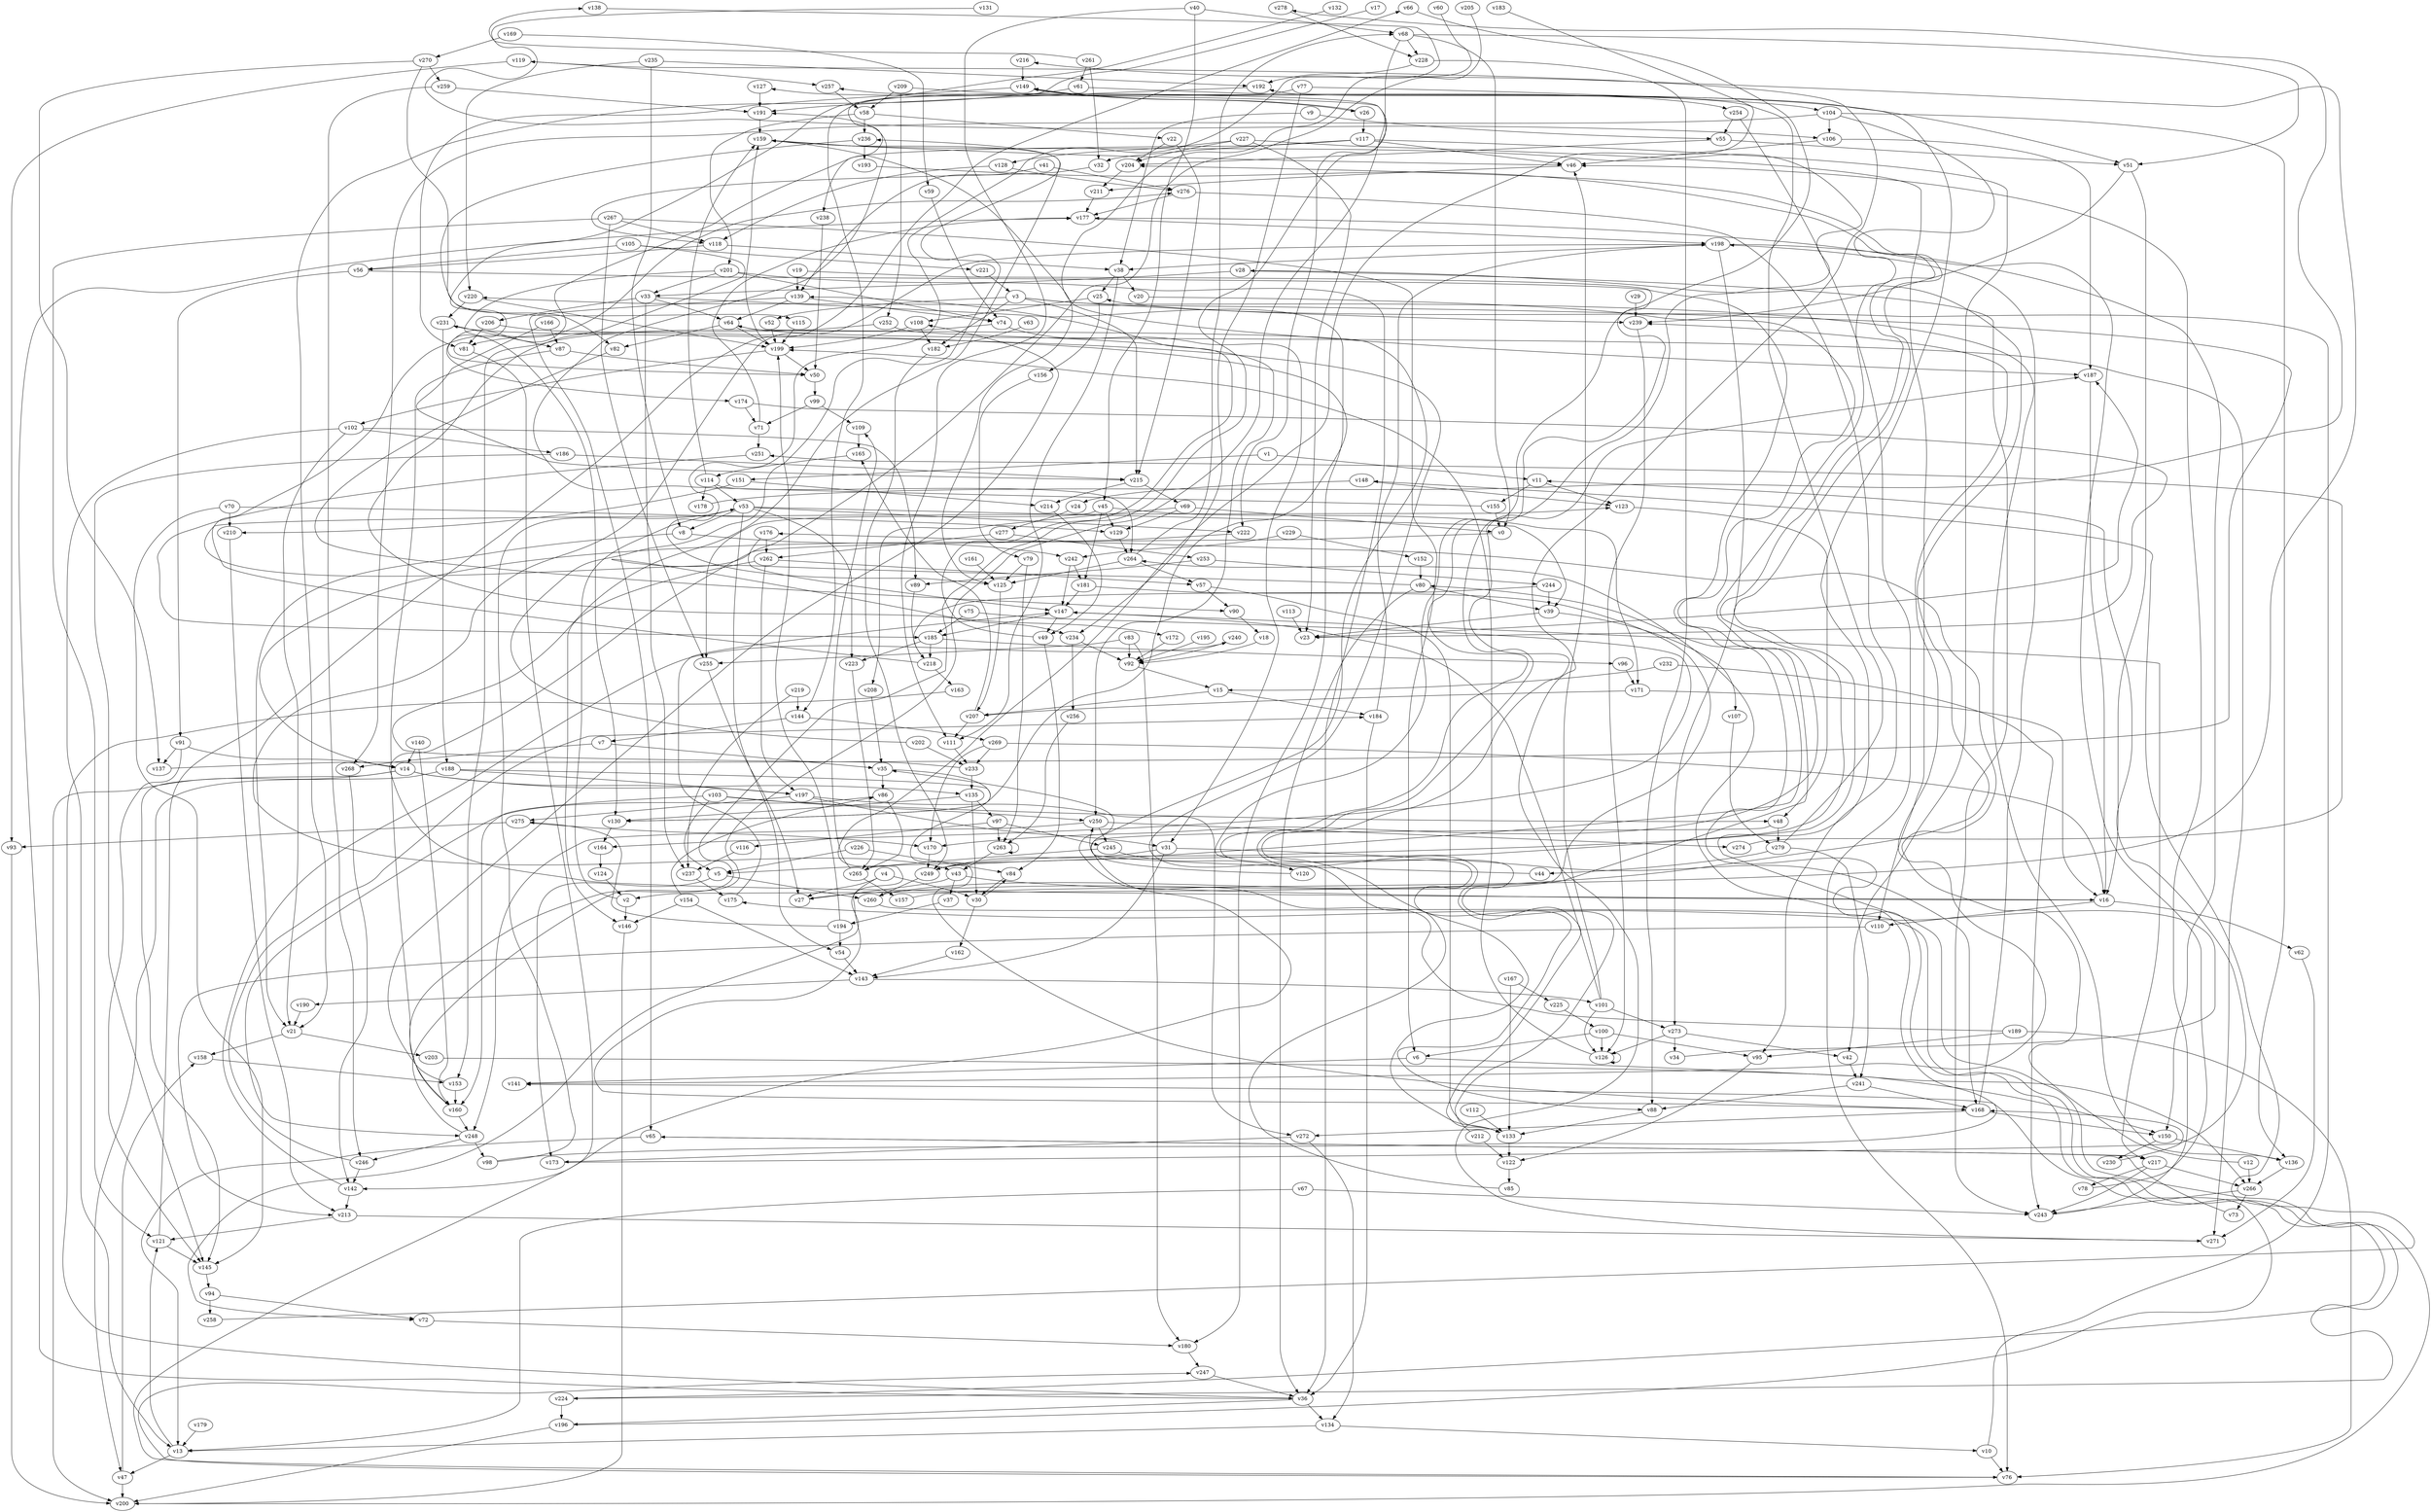 // Benchmark game 413 - 280 vertices
// time_bound: 121
// targets: v6
digraph G {
    v0 [name="v0", player=0];
    v1 [name="v1", player=1];
    v2 [name="v2", player=0];
    v3 [name="v3", player=1];
    v4 [name="v4", player=0];
    v5 [name="v5", player=0];
    v6 [name="v6", player=0, target=1];
    v7 [name="v7", player=0];
    v8 [name="v8", player=1];
    v9 [name="v9", player=0];
    v10 [name="v10", player=0];
    v11 [name="v11", player=1];
    v12 [name="v12", player=1];
    v13 [name="v13", player=1];
    v14 [name="v14", player=1];
    v15 [name="v15", player=1];
    v16 [name="v16", player=0];
    v17 [name="v17", player=1];
    v18 [name="v18", player=1];
    v19 [name="v19", player=1];
    v20 [name="v20", player=1];
    v21 [name="v21", player=1];
    v22 [name="v22", player=0];
    v23 [name="v23", player=0];
    v24 [name="v24", player=0];
    v25 [name="v25", player=1];
    v26 [name="v26", player=1];
    v27 [name="v27", player=1];
    v28 [name="v28", player=0];
    v29 [name="v29", player=0];
    v30 [name="v30", player=1];
    v31 [name="v31", player=0];
    v32 [name="v32", player=1];
    v33 [name="v33", player=1];
    v34 [name="v34", player=0];
    v35 [name="v35", player=1];
    v36 [name="v36", player=0];
    v37 [name="v37", player=0];
    v38 [name="v38", player=1];
    v39 [name="v39", player=0];
    v40 [name="v40", player=1];
    v41 [name="v41", player=1];
    v42 [name="v42", player=1];
    v43 [name="v43", player=1];
    v44 [name="v44", player=0];
    v45 [name="v45", player=1];
    v46 [name="v46", player=0];
    v47 [name="v47", player=1];
    v48 [name="v48", player=0];
    v49 [name="v49", player=0];
    v50 [name="v50", player=1];
    v51 [name="v51", player=1];
    v52 [name="v52", player=0];
    v53 [name="v53", player=1];
    v54 [name="v54", player=1];
    v55 [name="v55", player=1];
    v56 [name="v56", player=1];
    v57 [name="v57", player=0];
    v58 [name="v58", player=1];
    v59 [name="v59", player=1];
    v60 [name="v60", player=0];
    v61 [name="v61", player=1];
    v62 [name="v62", player=0];
    v63 [name="v63", player=1];
    v64 [name="v64", player=1];
    v65 [name="v65", player=0];
    v66 [name="v66", player=1];
    v67 [name="v67", player=0];
    v68 [name="v68", player=1];
    v69 [name="v69", player=0];
    v70 [name="v70", player=1];
    v71 [name="v71", player=0];
    v72 [name="v72", player=1];
    v73 [name="v73", player=0];
    v74 [name="v74", player=0];
    v75 [name="v75", player=0];
    v76 [name="v76", player=0];
    v77 [name="v77", player=1];
    v78 [name="v78", player=0];
    v79 [name="v79", player=0];
    v80 [name="v80", player=0];
    v81 [name="v81", player=0];
    v82 [name="v82", player=1];
    v83 [name="v83", player=1];
    v84 [name="v84", player=0];
    v85 [name="v85", player=0];
    v86 [name="v86", player=0];
    v87 [name="v87", player=1];
    v88 [name="v88", player=1];
    v89 [name="v89", player=1];
    v90 [name="v90", player=0];
    v91 [name="v91", player=1];
    v92 [name="v92", player=1];
    v93 [name="v93", player=1];
    v94 [name="v94", player=1];
    v95 [name="v95", player=1];
    v96 [name="v96", player=1];
    v97 [name="v97", player=1];
    v98 [name="v98", player=1];
    v99 [name="v99", player=1];
    v100 [name="v100", player=0];
    v101 [name="v101", player=1];
    v102 [name="v102", player=1];
    v103 [name="v103", player=1];
    v104 [name="v104", player=0];
    v105 [name="v105", player=1];
    v106 [name="v106", player=1];
    v107 [name="v107", player=0];
    v108 [name="v108", player=0];
    v109 [name="v109", player=1];
    v110 [name="v110", player=0];
    v111 [name="v111", player=0];
    v112 [name="v112", player=1];
    v113 [name="v113", player=0];
    v114 [name="v114", player=0];
    v115 [name="v115", player=1];
    v116 [name="v116", player=1];
    v117 [name="v117", player=1];
    v118 [name="v118", player=0];
    v119 [name="v119", player=0];
    v120 [name="v120", player=0];
    v121 [name="v121", player=0];
    v122 [name="v122", player=0];
    v123 [name="v123", player=0];
    v124 [name="v124", player=0];
    v125 [name="v125", player=0];
    v126 [name="v126", player=1];
    v127 [name="v127", player=1];
    v128 [name="v128", player=0];
    v129 [name="v129", player=0];
    v130 [name="v130", player=0];
    v131 [name="v131", player=1];
    v132 [name="v132", player=0];
    v133 [name="v133", player=1];
    v134 [name="v134", player=0];
    v135 [name="v135", player=0];
    v136 [name="v136", player=1];
    v137 [name="v137", player=1];
    v138 [name="v138", player=0];
    v139 [name="v139", player=0];
    v140 [name="v140", player=0];
    v141 [name="v141", player=0];
    v142 [name="v142", player=0];
    v143 [name="v143", player=1];
    v144 [name="v144", player=0];
    v145 [name="v145", player=0];
    v146 [name="v146", player=1];
    v147 [name="v147", player=1];
    v148 [name="v148", player=0];
    v149 [name="v149", player=0];
    v150 [name="v150", player=1];
    v151 [name="v151", player=0];
    v152 [name="v152", player=0];
    v153 [name="v153", player=0];
    v154 [name="v154", player=1];
    v155 [name="v155", player=1];
    v156 [name="v156", player=1];
    v157 [name="v157", player=0];
    v158 [name="v158", player=1];
    v159 [name="v159", player=1];
    v160 [name="v160", player=1];
    v161 [name="v161", player=1];
    v162 [name="v162", player=1];
    v163 [name="v163", player=1];
    v164 [name="v164", player=0];
    v165 [name="v165", player=1];
    v166 [name="v166", player=1];
    v167 [name="v167", player=0];
    v168 [name="v168", player=0];
    v169 [name="v169", player=1];
    v170 [name="v170", player=0];
    v171 [name="v171", player=0];
    v172 [name="v172", player=0];
    v173 [name="v173", player=0];
    v174 [name="v174", player=1];
    v175 [name="v175", player=1];
    v176 [name="v176", player=1];
    v177 [name="v177", player=0];
    v178 [name="v178", player=1];
    v179 [name="v179", player=0];
    v180 [name="v180", player=0];
    v181 [name="v181", player=1];
    v182 [name="v182", player=0];
    v183 [name="v183", player=1];
    v184 [name="v184", player=1];
    v185 [name="v185", player=1];
    v186 [name="v186", player=1];
    v187 [name="v187", player=1];
    v188 [name="v188", player=0];
    v189 [name="v189", player=0];
    v190 [name="v190", player=1];
    v191 [name="v191", player=0];
    v192 [name="v192", player=1];
    v193 [name="v193", player=1];
    v194 [name="v194", player=1];
    v195 [name="v195", player=0];
    v196 [name="v196", player=0];
    v197 [name="v197", player=1];
    v198 [name="v198", player=0];
    v199 [name="v199", player=1];
    v200 [name="v200", player=0];
    v201 [name="v201", player=1];
    v202 [name="v202", player=1];
    v203 [name="v203", player=1];
    v204 [name="v204", player=1];
    v205 [name="v205", player=0];
    v206 [name="v206", player=1];
    v207 [name="v207", player=0];
    v208 [name="v208", player=1];
    v209 [name="v209", player=0];
    v210 [name="v210", player=0];
    v211 [name="v211", player=1];
    v212 [name="v212", player=1];
    v213 [name="v213", player=0];
    v214 [name="v214", player=1];
    v215 [name="v215", player=1];
    v216 [name="v216", player=1];
    v217 [name="v217", player=0];
    v218 [name="v218", player=0];
    v219 [name="v219", player=1];
    v220 [name="v220", player=1];
    v221 [name="v221", player=0];
    v222 [name="v222", player=1];
    v223 [name="v223", player=0];
    v224 [name="v224", player=1];
    v225 [name="v225", player=0];
    v226 [name="v226", player=0];
    v227 [name="v227", player=0];
    v228 [name="v228", player=1];
    v229 [name="v229", player=0];
    v230 [name="v230", player=1];
    v231 [name="v231", player=1];
    v232 [name="v232", player=0];
    v233 [name="v233", player=1];
    v234 [name="v234", player=0];
    v235 [name="v235", player=1];
    v236 [name="v236", player=0];
    v237 [name="v237", player=0];
    v238 [name="v238", player=0];
    v239 [name="v239", player=1];
    v240 [name="v240", player=0];
    v241 [name="v241", player=1];
    v242 [name="v242", player=0];
    v243 [name="v243", player=0];
    v244 [name="v244", player=1];
    v245 [name="v245", player=0];
    v246 [name="v246", player=1];
    v247 [name="v247", player=1];
    v248 [name="v248", player=1];
    v249 [name="v249", player=0];
    v250 [name="v250", player=1];
    v251 [name="v251", player=1];
    v252 [name="v252", player=1];
    v253 [name="v253", player=0];
    v254 [name="v254", player=1];
    v255 [name="v255", player=0];
    v256 [name="v256", player=0];
    v257 [name="v257", player=0];
    v258 [name="v258", player=0];
    v259 [name="v259", player=0];
    v260 [name="v260", player=0];
    v261 [name="v261", player=1];
    v262 [name="v262", player=0];
    v263 [name="v263", player=1];
    v264 [name="v264", player=0];
    v265 [name="v265", player=0];
    v266 [name="v266", player=1];
    v267 [name="v267", player=0];
    v268 [name="v268", player=0];
    v269 [name="v269", player=0];
    v270 [name="v270", player=1];
    v271 [name="v271", player=0];
    v272 [name="v272", player=1];
    v273 [name="v273", player=1];
    v274 [name="v274", player=0];
    v275 [name="v275", player=1];
    v276 [name="v276", player=0];
    v277 [name="v277", player=1];
    v278 [name="v278", player=0];
    v279 [name="v279", player=0];

    v0 -> v234 [constraint="t >= 5"];
    v1 -> v11;
    v2 -> v146;
    v3 -> v136 [constraint="t mod 4 == 2"];
    v4 -> v168 [constraint="t >= 2"];
    v5 -> v173;
    v6 -> v141;
    v7 -> v35;
    v8 -> v21;
    v9 -> v38;
    v10 -> v76;
    v11 -> v155;
    v12 -> v176 [constraint="t mod 3 == 0"];
    v13 -> v47;
    v14 -> v197;
    v15 -> v207;
    v16 -> v110;
    v17 -> v174 [constraint="t < 13"];
    v18 -> v92;
    v19 -> v88 [constraint="t >= 5"];
    v20 -> v260 [constraint="t < 8"];
    v21 -> v158;
    v22 -> v204;
    v23 -> v187 [constraint="t < 10"];
    v24 -> v277;
    v25 -> v108;
    v26 -> v149 [constraint="t >= 4"];
    v27 -> v28 [constraint="t mod 4 == 0"];
    v28 -> v243;
    v29 -> v239;
    v30 -> v162;
    v31 -> v143;
    v32 -> v118 [constraint="t mod 4 == 0"];
    v33 -> v64;
    v34 -> v175 [constraint="t < 6"];
    v35 -> v130 [constraint="t >= 5"];
    v36 -> v177 [constraint="t mod 3 == 1"];
    v37 -> v194;
    v38 -> v111;
    v39 -> v107;
    v40 -> v68;
    v41 -> v139;
    v42 -> v241;
    v43 -> v27;
    v44 -> v250 [constraint="t >= 3"];
    v45 -> v181;
    v46 -> v211;
    v47 -> v158;
    v48 -> v76 [constraint="t mod 4 == 3"];
    v49 -> v139 [constraint="t mod 4 == 0"];
    v50 -> v99;
    v51 -> v239 [constraint="t >= 3"];
    v52 -> v199;
    v53 -> v8;
    v54 -> v143;
    v55 -> v204;
    v56 -> v5 [constraint="t mod 2 == 0"];
    v57 -> v133;
    v58 -> v236;
    v59 -> v74;
    v60 -> v187 [constraint="t >= 1"];
    v61 -> v254;
    v62 -> v271;
    v63 -> v182;
    v64 -> v82;
    v65 -> v217;
    v66 -> v133 [constraint="t mod 5 == 2"];
    v67 -> v243;
    v68 -> v228;
    v69 -> v129;
    v70 -> v129;
    v71 -> v177;
    v72 -> v180;
    v73 -> v65 [constraint="t < 15"];
    v74 -> v31;
    v75 -> v164 [constraint="t mod 2 == 1"];
    v76 -> v247 [constraint="t < 10"];
    v77 -> v144;
    v78 -> v177 [constraint="t < 9"];
    v79 -> v125;
    v80 -> v123 [constraint="t < 5"];
    v81 -> v142;
    v82 -> v90 [constraint="t >= 4"];
    v83 -> v255;
    v84 -> v30;
    v85 -> v231 [constraint="t >= 1"];
    v86 -> v248 [constraint="t < 10"];
    v87 -> v50;
    v88 -> v133;
    v89 -> v218;
    v90 -> v18;
    v91 -> v137;
    v92 -> v15;
    v93 -> v200;
    v94 -> v258;
    v95 -> v122;
    v96 -> v171;
    v97 -> v245;
    v98 -> v141 [constraint="t >= 5"];
    v99 -> v109;
    v100 -> v126;
    v101 -> v273;
    v102 -> v186;
    v103 -> v48;
    v104 -> v170 [constraint="t >= 5"];
    v105 -> v172 [constraint="t < 10"];
    v106 -> v46;
    v107 -> v279;
    v108 -> v182;
    v109 -> v165;
    v110 -> v213 [constraint="t >= 5"];
    v111 -> v233;
    v112 -> v133;
    v113 -> v23;
    v114 -> v178;
    v115 -> v199;
    v116 -> v237;
    v117 -> v46;
    v118 -> v56;
    v119 -> v257;
    v120 -> v64 [constraint="t >= 5"];
    v121 -> v66 [constraint="t < 12"];
    v122 -> v85;
    v123 -> v48;
    v124 -> v2;
    v125 -> v207;
    v126 -> v126;
    v127 -> v191;
    v128 -> v276;
    v129 -> v264;
    v130 -> v164;
    v131 -> v106 [constraint="t mod 4 == 3"];
    v132 -> v50 [constraint="t mod 5 == 1"];
    v133 -> v159 [constraint="t < 14"];
    v134 -> v13;
    v135 -> v130;
    v136 -> v266;
    v137 -> v220 [constraint="t >= 1"];
    v138 -> v125 [constraint="t mod 4 == 1"];
    v139 -> v65;
    v140 -> v14;
    v141 -> v239 [constraint="t < 9"];
    v142 -> v240 [constraint="t < 5"];
    v143 -> v101;
    v144 -> v7;
    v145 -> v94;
    v146 -> v200;
    v147 -> v49;
    v148 -> v24;
    v149 -> v26;
    v150 -> v230;
    v151 -> v214;
    v152 -> v80;
    v153 -> v108 [constraint="t >= 2"];
    v154 -> v86 [constraint="t mod 4 == 0"];
    v155 -> v191 [constraint="t mod 2 == 1"];
    v156 -> v79;
    v157 -> v216 [constraint="t < 9"];
    v158 -> v153;
    v159 -> v125;
    v160 -> v149 [constraint="t >= 4"];
    v161 -> v125;
    v162 -> v143;
    v163 -> v36 [constraint="t >= 5"];
    v164 -> v124;
    v165 -> v114;
    v166 -> v215 [constraint="t >= 4"];
    v167 -> v133;
    v168 -> v272;
    v169 -> v59;
    v170 -> v249;
    v171 -> v16;
    v172 -> v92;
    v173 -> v11 [constraint="t >= 4"];
    v174 -> v23 [constraint="t mod 4 == 2"];
    v175 -> v147;
    v176 -> v147 [constraint="t mod 2 == 0"];
    v177 -> v198;
    v178 -> v278 [constraint="t >= 5"];
    v179 -> v13;
    v180 -> v247;
    v181 -> v2 [constraint="t < 12"];
    v182 -> v249;
    v183 -> v72 [constraint="t mod 2 == 0"];
    v184 -> v36;
    v185 -> v96;
    v186 -> v145;
    v187 -> v16;
    v188 -> v130 [constraint="t < 13"];
    v189 -> v35 [constraint="t < 7"];
    v190 -> v21;
    v191 -> v159;
    v192 -> v191;
    v193 -> v249 [constraint="t mod 2 == 1"];
    v194 -> v275 [constraint="t < 10"];
    v195 -> v92;
    v196 -> v264 [constraint="t < 5"];
    v197 -> v31 [constraint="t < 13"];
    v198 -> v43 [constraint="t >= 5"];
    v199 -> v50;
    v200 -> v127 [constraint="t < 10"];
    v201 -> v33;
    v202 -> v236 [constraint="t mod 4 == 1"];
    v203 -> v266 [constraint="t >= 2"];
    v204 -> v211;
    v205 -> v16 [constraint="t < 5"];
    v206 -> v168 [constraint="t mod 5 == 0"];
    v207 -> v111;
    v208 -> v35;
    v209 -> v252;
    v210 -> v213;
    v211 -> v177;
    v212 -> v187 [constraint="t mod 5 == 3"];
    v213 -> v271;
    v214 -> v49;
    v215 -> v214;
    v216 -> v149;
    v217 -> v243;
    v218 -> v276 [constraint="t < 6"];
    v219 -> v144;
    v220 -> v231;
    v221 -> v3;
    v222 -> v14 [constraint="t >= 3"];
    v223 -> v265;
    v224 -> v80 [constraint="t >= 4"];
    v225 -> v100;
    v226 -> v84;
    v227 -> v128;
    v228 -> v192;
    v229 -> v242;
    v230 -> v168 [constraint="t >= 4"];
    v231 -> v87;
    v232 -> v15;
    v233 -> v159 [constraint="t mod 2 == 1"];
    v234 -> v256;
    v235 -> v220;
    v236 -> v115 [constraint="t >= 3"];
    v237 -> v175;
    v238 -> v50;
    v239 -> v126;
    v240 -> v92;
    v241 -> v88;
    v242 -> v147;
    v243 -> v46;
    v244 -> v218 [constraint="t mod 4 == 0"];
    v245 -> v265;
    v246 -> v184 [constraint="t mod 4 == 0"];
    v247 -> v36;
    v248 -> v257 [constraint="t < 12"];
    v249 -> v204 [constraint="t < 12"];
    v250 -> v245;
    v251 -> v185 [constraint="t mod 4 == 3"];
    v252 -> v250;
    v253 -> v89;
    v254 -> v76;
    v255 -> v27;
    v256 -> v263;
    v257 -> v58;
    v258 -> v148 [constraint="t < 11"];
    v259 -> v246;
    v260 -> v224 [constraint="t mod 4 == 2"];
    v261 -> v138 [constraint="t >= 4"];
    v262 -> v146;
    v263 -> v263 [constraint="t mod 4 == 3"];
    v264 -> v125;
    v265 -> v157;
    v266 -> v243;
    v267 -> v121;
    v268 -> v142;
    v269 -> v16;
    v270 -> v259;
    v271 -> v119 [constraint="t >= 2"];
    v272 -> v134;
    v273 -> v42;
    v274 -> v251 [constraint="t mod 3 == 2"];
    v275 -> v170;
    v276 -> v177;
    v277 -> v262;
    v278 -> v228 [constraint="t >= 1"];
    v279 -> v44;
    v91 -> v145;
    v58 -> v22;
    v233 -> v135;
    v154 -> v146;
    v270 -> v82;
    v101 -> v147;
    v38 -> v25;
    v270 -> v137;
    v117 -> v238;
    v206 -> v81;
    v3 -> v215;
    v102 -> v89;
    v45 -> v255;
    v154 -> v143;
    v114 -> v264;
    v140 -> v160;
    v252 -> v81;
    v70 -> v210;
    v265 -> v109;
    v12 -> v266;
    v250 -> v248;
    v128 -> v118;
    v103 -> v5;
    v56 -> v91;
    v117 -> v42;
    v33 -> v206;
    v28 -> v33;
    v213 -> v121;
    v102 -> v21;
    v148 -> v123;
    v100 -> v6;
    v108 -> v199;
    v98 -> v53;
    v241 -> v168;
    v276 -> v95;
    v196 -> v200;
    v33 -> v237;
    v171 -> v207;
    v30 -> v84;
    v269 -> v233;
    v8 -> v242;
    v261 -> v61;
    v249 -> v260;
    v97 -> v116;
    v199 -> v102;
    v272 -> v173;
    v166 -> v87;
    v231 -> v188;
    v245 -> v120;
    v160 -> v248;
    v79 -> v263;
    v185 -> v223;
    v198 -> v150;
    v118 -> v38;
    v53 -> v39;
    v21 -> v203;
    v227 -> v23;
    v77 -> v234;
    v209 -> v51;
    v25 -> v156;
    v117 -> v32;
    v43 -> v16;
    v217 -> v266;
    v244 -> v39;
    v279 -> v192;
    v229 -> v152;
    v100 -> v95;
    v65 -> v13;
    v19 -> v139;
    v144 -> v269;
    v106 -> v187;
    v80 -> v36;
    v69 -> v0;
    v267 -> v118;
    v262 -> v57;
    v40 -> v111;
    v236 -> v193;
    v74 -> v153;
    v105 -> v56;
    v101 -> v46;
    v189 -> v95;
    v104 -> v268;
    v15 -> v184;
    v133 -> v122;
    v80 -> v39;
    v26 -> v117;
    v104 -> v136;
    v150 -> v136;
    v40 -> v45;
    v235 -> v8;
    v273 -> v34;
    v273 -> v126;
    v64 -> v199;
    v68 -> v222;
    v69 -> v208;
    v126 -> v199;
    v143 -> v190;
    v10 -> v25;
    v269 -> v170;
    v189 -> v76;
    v219 -> v237;
    v266 -> v73;
    v184 -> v198;
    v227 -> v110;
    v64 -> v271;
    v14 -> v135;
    v199 -> v159;
    v103 -> v250;
    v49 -> v84;
    v254 -> v55;
    v2 -> v53;
    v36 -> v196;
    v135 -> v97;
    v14 -> v200;
    v198 -> v273;
    v105 -> v221;
    v181 -> v147;
    v186 -> v215;
    v83 -> v92;
    v218 -> v163;
    v114 -> v53;
    v188 -> v47;
    v45 -> v129;
    v215 -> v69;
    v279 -> v241;
    v228 -> v88;
    v246 -> v142;
    v43 -> v37;
    v47 -> v200;
    v153 -> v160;
    v159 -> v46;
    v3 -> v182;
    v167 -> v225;
    v194 -> v54;
    v45 -> v171;
    v139 -> v74;
    v67 -> v13;
    v174 -> v71;
    v77 -> v104;
    v5 -> v260;
    v248 -> v246;
    v149 -> v81;
    v194 -> v199;
    v242 -> v181;
    v201 -> v130;
    v6 -> v150;
    v35 -> v86;
    v169 -> v270;
    v70 -> v145;
    v103 -> v160;
    v267 -> v6;
    v235 -> v192;
    v135 -> v30;
    v134 -> v10;
    v55 -> v51;
    v53 -> v222;
    v234 -> v92;
    v114 -> v159;
    v264 -> v57;
    v9 -> v55;
    v201 -> v36;
    v168 -> v150;
    v16 -> v62;
    v217 -> v78;
    v38 -> v20;
    v188 -> v197;
    v201 -> v74;
    v94 -> v72;
    v75 -> v185;
    v41 -> v276;
    v226 -> v5;
    v119 -> v93;
    v57 -> v90;
    v11 -> v123;
    v1 -> v151;
    v58 -> v201;
    v248 -> v98;
    v253 -> v244;
    v13 -> v121;
    v224 -> v196;
    v3 -> v239;
    v87 -> v160;
    v101 -> v126;
    v68 -> v0;
    v262 -> v197;
    v3 -> v52;
    v209 -> v58;
    v68 -> v51;
    v275 -> v93;
    v197 -> v272;
    v139 -> v64;
    v198 -> v38;
    v61 -> v21;
    v147 -> v185;
    v121 -> v145;
    v168 -> v198;
    v48 -> v279;
    v250 -> v274;
    v102 -> v13;
    v142 -> v213;
    v99 -> v71;
    v220 -> v199;
    v277 -> v253;
    v4 -> v27;
    v232 -> v243;
    v261 -> v32;
    v212 -> v122;
    v7 -> v268;
    v91 -> v14;
    v31 -> v249;
    v267 -> v255;
    v202 -> v233;
    v14 -> v145;
    v83 -> v180;
    v197 -> v275;
    v97 -> v263;
    v22 -> v215;
    v53 -> v54;
    v264 -> v68;
    v36 -> v134;
    v176 -> v262;
    v71 -> v251;
    v147 -> v217;
    v33 -> v180;
    v151 -> v210;
    v259 -> v191;
    v207 -> v165;
    v104 -> v106;
    v86 -> v265;
    v4 -> v30;
    v227 -> v204;
    v263 -> v43;
    v39 -> v23;
    v31 -> v168;
    v155 -> v0;
    v51 -> v16;
    v185 -> v218;
    v53 -> v223;
}

